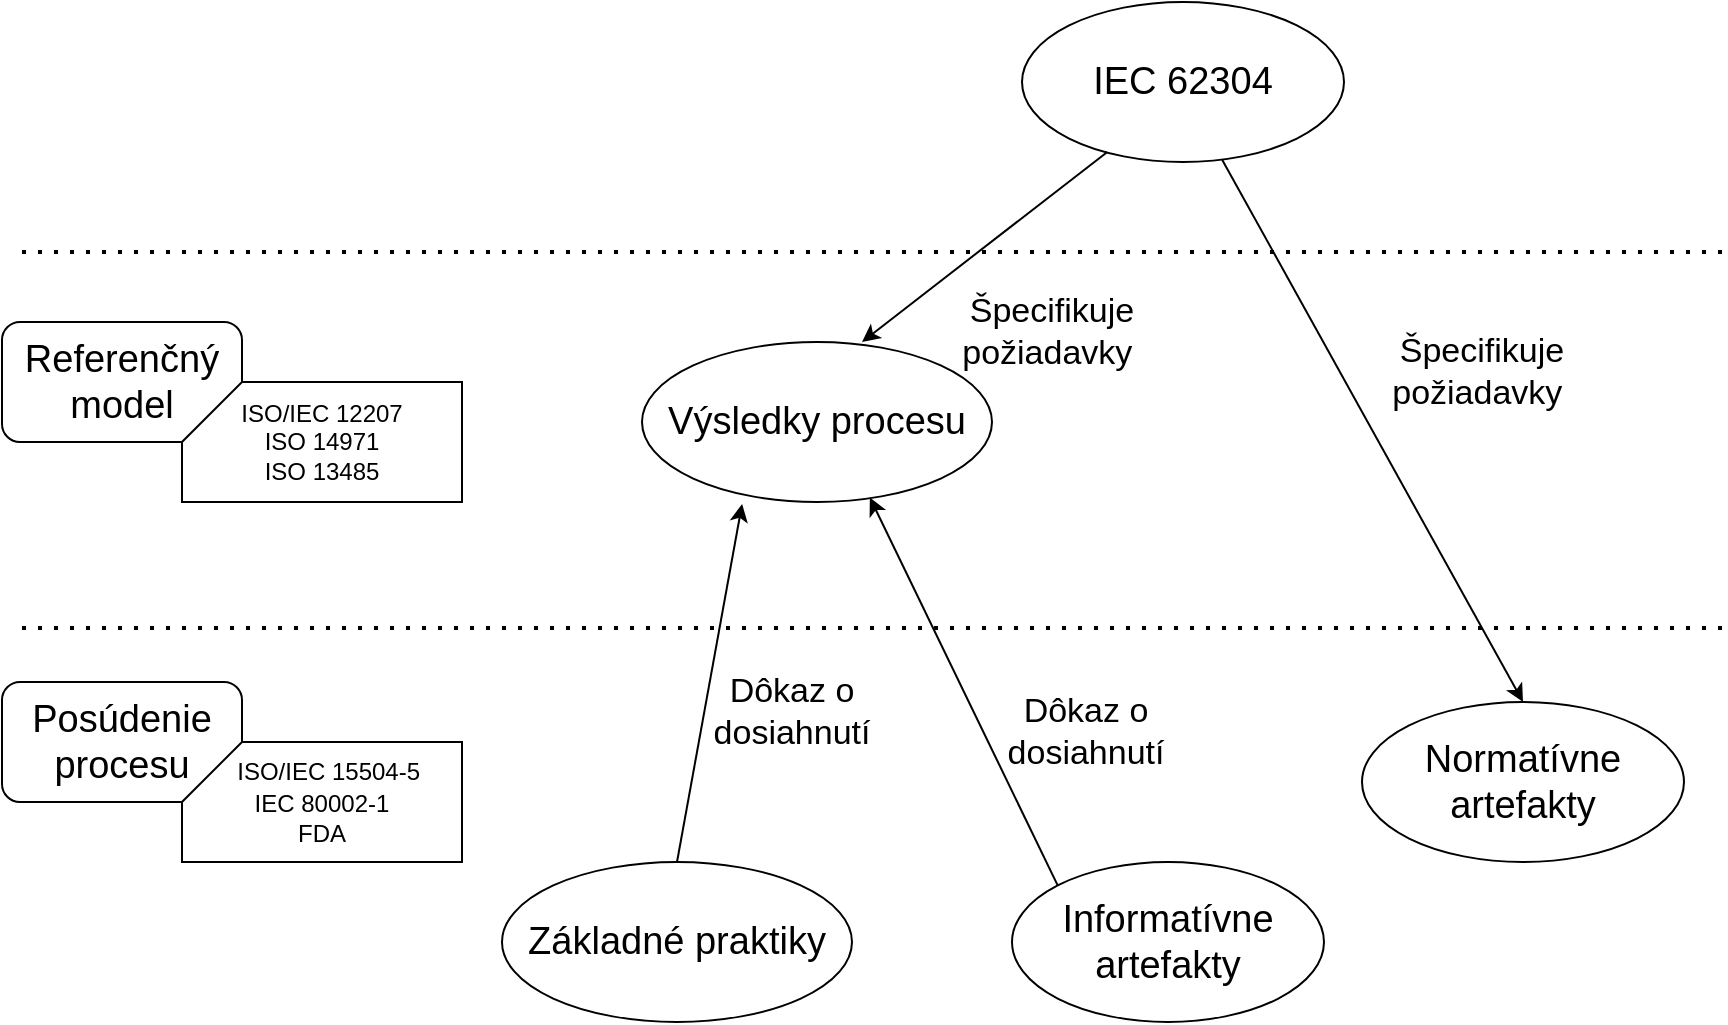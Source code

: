 <mxfile version="15.8.7" type="device"><diagram id="CsocrNaQlTMDuMR11Lfs" name="Page-2"><mxGraphModel dx="1038" dy="579" grid="1" gridSize="10" guides="1" tooltips="1" connect="1" arrows="1" fold="1" page="1" pageScale="1" pageWidth="850" pageHeight="1100" math="0" shadow="0"><root><mxCell id="A-NpBu5L1R6MibCpK0v2-0"/><mxCell id="A-NpBu5L1R6MibCpK0v2-1" parent="A-NpBu5L1R6MibCpK0v2-0"/><mxCell id="O5jviNC_OLl6GveYM8p9-0" value="Referenčný model" style="rounded=1;whiteSpace=wrap;html=1;fontSize=19;" vertex="1" parent="A-NpBu5L1R6MibCpK0v2-1"><mxGeometry x="6" y="170" width="120" height="60" as="geometry"/></mxCell><mxCell id="O5jviNC_OLl6GveYM8p9-1" value="Posúdenie procesu" style="rounded=1;whiteSpace=wrap;html=1;fontSize=19;" vertex="1" parent="A-NpBu5L1R6MibCpK0v2-1"><mxGeometry x="6" y="350" width="120" height="60" as="geometry"/></mxCell><mxCell id="O5jviNC_OLl6GveYM8p9-2" value="ISO/IEC 12207&lt;br style=&quot;font-size: 12px;&quot;&gt;ISO 14971&lt;br style=&quot;font-size: 12px;&quot;&gt;ISO 13485" style="shape=card;whiteSpace=wrap;html=1;fontSize=12;" vertex="1" parent="A-NpBu5L1R6MibCpK0v2-1"><mxGeometry x="96" y="200" width="140" height="60" as="geometry"/></mxCell><mxCell id="O5jviNC_OLl6GveYM8p9-3" value="&lt;font style=&quot;font-size: 12px&quot;&gt;&amp;nbsp; ISO/IEC 15504-5&lt;br&gt;IEC 80002-1&lt;br&gt;FDA&lt;/font&gt;" style="shape=card;whiteSpace=wrap;html=1;fontSize=13;" vertex="1" parent="A-NpBu5L1R6MibCpK0v2-1"><mxGeometry x="96" y="380" width="140" height="60" as="geometry"/></mxCell><mxCell id="O5jviNC_OLl6GveYM8p9-4" value="Základné praktiky" style="ellipse;whiteSpace=wrap;html=1;fontSize=19;" vertex="1" parent="A-NpBu5L1R6MibCpK0v2-1"><mxGeometry x="256" y="440" width="175" height="80" as="geometry"/></mxCell><mxCell id="O5jviNC_OLl6GveYM8p9-5" value="Výsledky procesu" style="ellipse;whiteSpace=wrap;html=1;fontSize=19;" vertex="1" parent="A-NpBu5L1R6MibCpK0v2-1"><mxGeometry x="326" y="180" width="175" height="80" as="geometry"/></mxCell><mxCell id="O5jviNC_OLl6GveYM8p9-6" value="IEC 62304" style="ellipse;whiteSpace=wrap;html=1;fontSize=19;" vertex="1" parent="A-NpBu5L1R6MibCpK0v2-1"><mxGeometry x="516" y="10" width="161" height="80" as="geometry"/></mxCell><mxCell id="O5jviNC_OLl6GveYM8p9-7" value="Informatívne artefakty" style="ellipse;whiteSpace=wrap;html=1;fontSize=19;" vertex="1" parent="A-NpBu5L1R6MibCpK0v2-1"><mxGeometry x="511" y="440" width="156" height="80" as="geometry"/></mxCell><mxCell id="O5jviNC_OLl6GveYM8p9-8" value="Normatívne artefakty" style="ellipse;whiteSpace=wrap;html=1;fontSize=19;" vertex="1" parent="A-NpBu5L1R6MibCpK0v2-1"><mxGeometry x="686" y="360" width="161" height="80" as="geometry"/></mxCell><mxCell id="O5jviNC_OLl6GveYM8p9-9" value="" style="endArrow=classic;html=1;rounded=0;fontSize=13;exitX=0.265;exitY=0.937;exitDx=0;exitDy=0;exitPerimeter=0;" edge="1" parent="A-NpBu5L1R6MibCpK0v2-1" source="O5jviNC_OLl6GveYM8p9-6"><mxGeometry width="50" height="50" relative="1" as="geometry"><mxPoint x="356" y="290" as="sourcePoint"/><mxPoint x="436" y="180" as="targetPoint"/><Array as="points"/></mxGeometry></mxCell><mxCell id="O5jviNC_OLl6GveYM8p9-10" value="Špecifikuje požiadavky&amp;nbsp;" style="text;html=1;strokeColor=none;fillColor=none;align=center;verticalAlign=middle;whiteSpace=wrap;rounded=0;fontSize=17;" vertex="1" parent="A-NpBu5L1R6MibCpK0v2-1"><mxGeometry x="501" y="160" width="60" height="30" as="geometry"/></mxCell><mxCell id="O5jviNC_OLl6GveYM8p9-11" value="Špecifikuje požiadavky&amp;nbsp;" style="text;html=1;strokeColor=none;fillColor=none;align=center;verticalAlign=middle;whiteSpace=wrap;rounded=0;fontSize=17;" vertex="1" parent="A-NpBu5L1R6MibCpK0v2-1"><mxGeometry x="716" y="180" width="60" height="30" as="geometry"/></mxCell><mxCell id="O5jviNC_OLl6GveYM8p9-12" value="" style="endArrow=classic;html=1;rounded=0;fontSize=13;exitX=0.622;exitY=0.987;exitDx=0;exitDy=0;exitPerimeter=0;entryX=0.5;entryY=0;entryDx=0;entryDy=0;" edge="1" parent="A-NpBu5L1R6MibCpK0v2-1" source="O5jviNC_OLl6GveYM8p9-6" target="O5jviNC_OLl6GveYM8p9-8"><mxGeometry width="50" height="50" relative="1" as="geometry"><mxPoint x="802.375" y="124.96" as="sourcePoint"/><mxPoint x="676" y="260" as="targetPoint"/><Array as="points"/></mxGeometry></mxCell><mxCell id="O5jviNC_OLl6GveYM8p9-13" value="" style="endArrow=classic;html=1;rounded=0;fontSize=13;exitX=0;exitY=0;exitDx=0;exitDy=0;entryX=0.651;entryY=0.972;entryDx=0;entryDy=0;entryPerimeter=0;" edge="1" parent="A-NpBu5L1R6MibCpK0v2-1" source="O5jviNC_OLl6GveYM8p9-7" target="O5jviNC_OLl6GveYM8p9-5"><mxGeometry width="50" height="50" relative="1" as="geometry"><mxPoint x="500.995" y="302.48" as="sourcePoint"/><mxPoint x="374.62" y="437.52" as="targetPoint"/><Array as="points"/></mxGeometry></mxCell><mxCell id="O5jviNC_OLl6GveYM8p9-14" value="Dôkaz o dosiahnutí" style="text;html=1;strokeColor=none;fillColor=none;align=center;verticalAlign=middle;whiteSpace=wrap;rounded=0;fontSize=17;" vertex="1" parent="A-NpBu5L1R6MibCpK0v2-1"><mxGeometry x="518" y="360" width="60" height="30" as="geometry"/></mxCell><mxCell id="O5jviNC_OLl6GveYM8p9-15" value="" style="endArrow=classic;html=1;rounded=0;fontSize=13;exitX=0.5;exitY=0;exitDx=0;exitDy=0;entryX=0.286;entryY=1.012;entryDx=0;entryDy=0;entryPerimeter=0;" edge="1" parent="A-NpBu5L1R6MibCpK0v2-1" source="O5jviNC_OLl6GveYM8p9-4" target="O5jviNC_OLl6GveYM8p9-5"><mxGeometry width="50" height="50" relative="1" as="geometry"><mxPoint x="387.886" y="423.875" as="sourcePoint"/><mxPoint x="306.005" y="280" as="targetPoint"/><Array as="points"/></mxGeometry></mxCell><mxCell id="O5jviNC_OLl6GveYM8p9-16" value="Dôkaz o dosiahnutí" style="text;html=1;strokeColor=none;fillColor=none;align=center;verticalAlign=middle;whiteSpace=wrap;rounded=0;fontSize=17;" vertex="1" parent="A-NpBu5L1R6MibCpK0v2-1"><mxGeometry x="371.0" y="350" width="60" height="30" as="geometry"/></mxCell><mxCell id="O5jviNC_OLl6GveYM8p9-17" value="" style="endArrow=none;dashed=1;html=1;dashPattern=1 3;strokeWidth=2;rounded=0;fontSize=13;" edge="1" parent="A-NpBu5L1R6MibCpK0v2-1"><mxGeometry width="50" height="50" relative="1" as="geometry"><mxPoint x="16" y="323" as="sourcePoint"/><mxPoint x="866" y="323" as="targetPoint"/></mxGeometry></mxCell><mxCell id="O5jviNC_OLl6GveYM8p9-18" value="" style="endArrow=none;dashed=1;html=1;dashPattern=1 3;strokeWidth=2;rounded=0;fontSize=13;" edge="1" parent="A-NpBu5L1R6MibCpK0v2-1"><mxGeometry width="50" height="50" relative="1" as="geometry"><mxPoint x="16" y="135" as="sourcePoint"/><mxPoint x="866" y="135" as="targetPoint"/></mxGeometry></mxCell></root></mxGraphModel></diagram></mxfile>